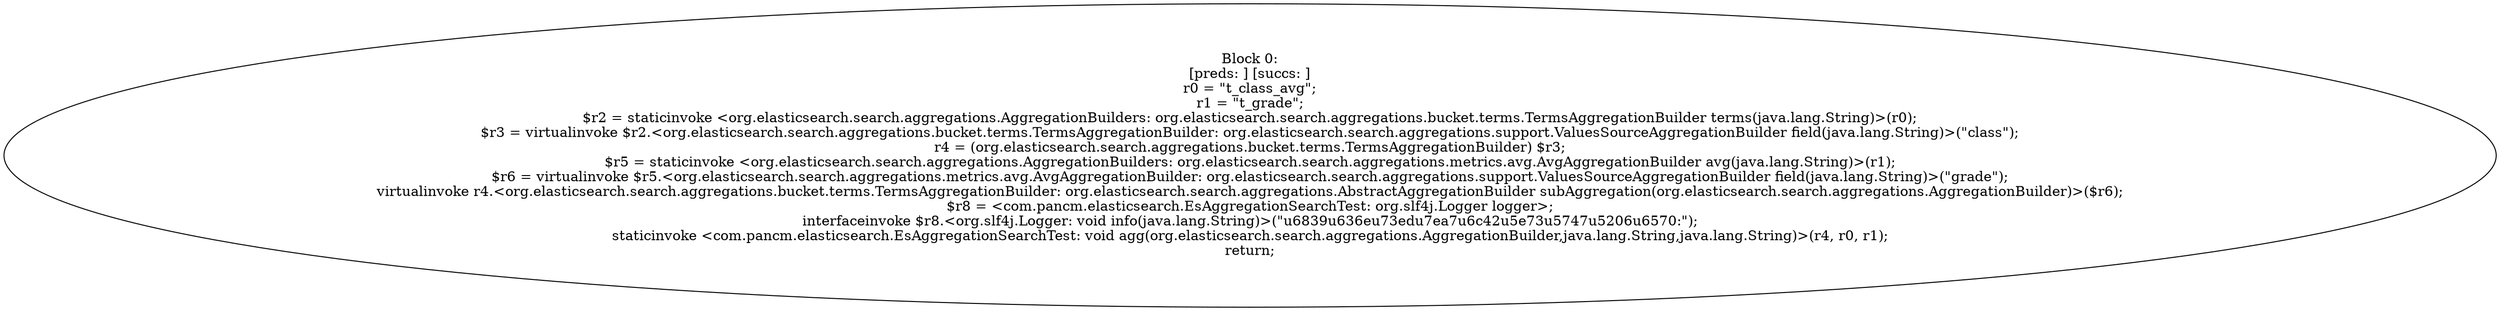 digraph "unitGraph" {
    "Block 0:
[preds: ] [succs: ]
r0 = \"t_class_avg\";
r1 = \"t_grade\";
$r2 = staticinvoke <org.elasticsearch.search.aggregations.AggregationBuilders: org.elasticsearch.search.aggregations.bucket.terms.TermsAggregationBuilder terms(java.lang.String)>(r0);
$r3 = virtualinvoke $r2.<org.elasticsearch.search.aggregations.bucket.terms.TermsAggregationBuilder: org.elasticsearch.search.aggregations.support.ValuesSourceAggregationBuilder field(java.lang.String)>(\"class\");
r4 = (org.elasticsearch.search.aggregations.bucket.terms.TermsAggregationBuilder) $r3;
$r5 = staticinvoke <org.elasticsearch.search.aggregations.AggregationBuilders: org.elasticsearch.search.aggregations.metrics.avg.AvgAggregationBuilder avg(java.lang.String)>(r1);
$r6 = virtualinvoke $r5.<org.elasticsearch.search.aggregations.metrics.avg.AvgAggregationBuilder: org.elasticsearch.search.aggregations.support.ValuesSourceAggregationBuilder field(java.lang.String)>(\"grade\");
virtualinvoke r4.<org.elasticsearch.search.aggregations.bucket.terms.TermsAggregationBuilder: org.elasticsearch.search.aggregations.AbstractAggregationBuilder subAggregation(org.elasticsearch.search.aggregations.AggregationBuilder)>($r6);
$r8 = <com.pancm.elasticsearch.EsAggregationSearchTest: org.slf4j.Logger logger>;
interfaceinvoke $r8.<org.slf4j.Logger: void info(java.lang.String)>(\"\u6839\u636e\u73ed\u7ea7\u6c42\u5e73\u5747\u5206\u6570:\");
staticinvoke <com.pancm.elasticsearch.EsAggregationSearchTest: void agg(org.elasticsearch.search.aggregations.AggregationBuilder,java.lang.String,java.lang.String)>(r4, r0, r1);
return;
"
}

